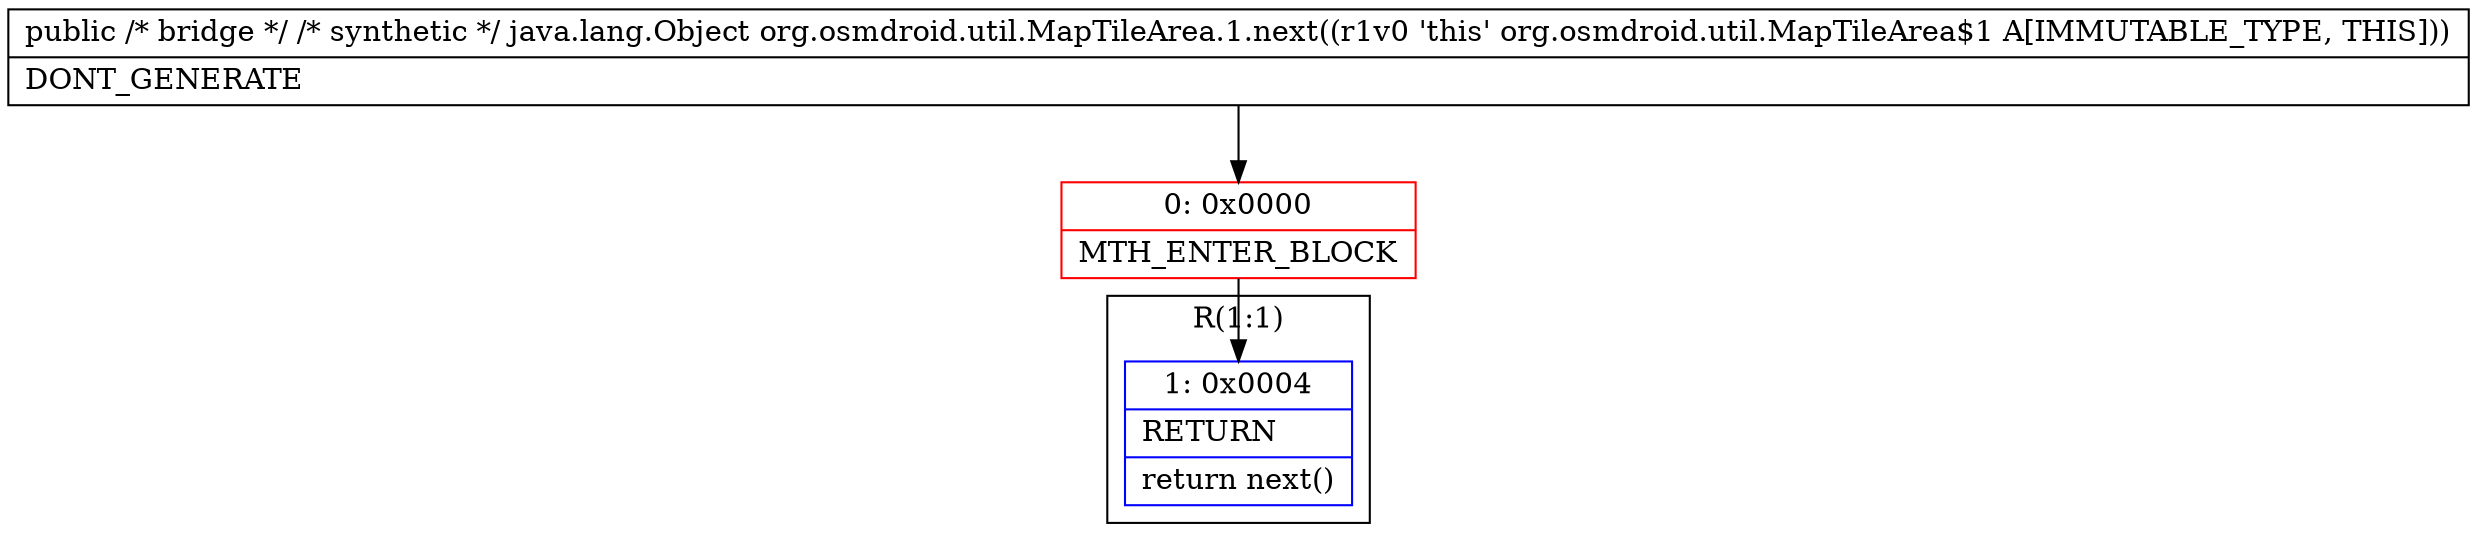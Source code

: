 digraph "CFG fororg.osmdroid.util.MapTileArea.1.next()Ljava\/lang\/Object;" {
subgraph cluster_Region_1231941851 {
label = "R(1:1)";
node [shape=record,color=blue];
Node_1 [shape=record,label="{1\:\ 0x0004|RETURN\l|return next()\l}"];
}
Node_0 [shape=record,color=red,label="{0\:\ 0x0000|MTH_ENTER_BLOCK\l}"];
MethodNode[shape=record,label="{public \/* bridge *\/ \/* synthetic *\/ java.lang.Object org.osmdroid.util.MapTileArea.1.next((r1v0 'this' org.osmdroid.util.MapTileArea$1 A[IMMUTABLE_TYPE, THIS]))  | DONT_GENERATE\l}"];
MethodNode -> Node_0;
Node_0 -> Node_1;
}

